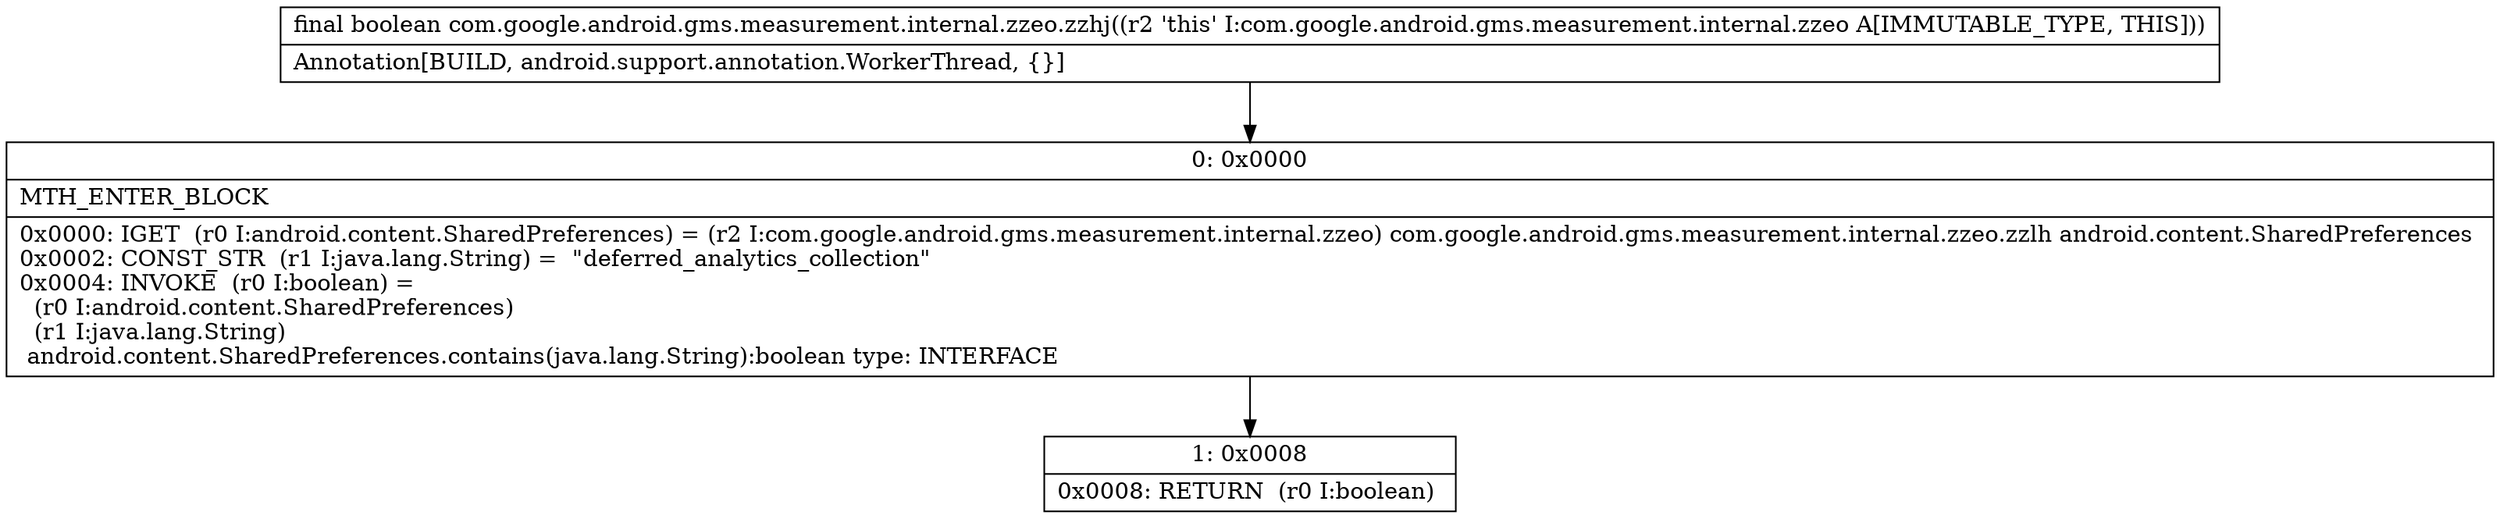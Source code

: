 digraph "CFG forcom.google.android.gms.measurement.internal.zzeo.zzhj()Z" {
Node_0 [shape=record,label="{0\:\ 0x0000|MTH_ENTER_BLOCK\l|0x0000: IGET  (r0 I:android.content.SharedPreferences) = (r2 I:com.google.android.gms.measurement.internal.zzeo) com.google.android.gms.measurement.internal.zzeo.zzlh android.content.SharedPreferences \l0x0002: CONST_STR  (r1 I:java.lang.String) =  \"deferred_analytics_collection\" \l0x0004: INVOKE  (r0 I:boolean) = \l  (r0 I:android.content.SharedPreferences)\l  (r1 I:java.lang.String)\l android.content.SharedPreferences.contains(java.lang.String):boolean type: INTERFACE \l}"];
Node_1 [shape=record,label="{1\:\ 0x0008|0x0008: RETURN  (r0 I:boolean) \l}"];
MethodNode[shape=record,label="{final boolean com.google.android.gms.measurement.internal.zzeo.zzhj((r2 'this' I:com.google.android.gms.measurement.internal.zzeo A[IMMUTABLE_TYPE, THIS]))  | Annotation[BUILD, android.support.annotation.WorkerThread, \{\}]\l}"];
MethodNode -> Node_0;
Node_0 -> Node_1;
}

